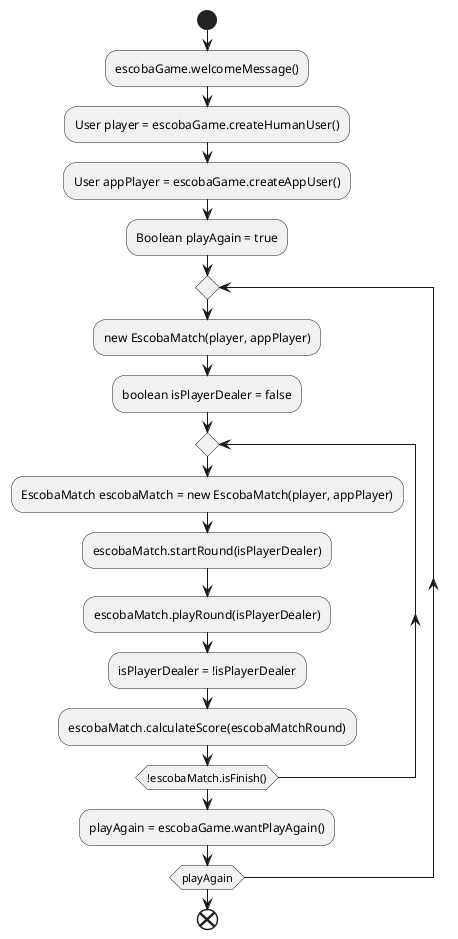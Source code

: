 @startuml

start
:escobaGame.welcomeMessage();
:User player = escobaGame.createHumanUser();
:User appPlayer = escobaGame.createAppUser();
:Boolean playAgain = true;
repeat
    :new EscobaMatch(player, appPlayer);
    :boolean isPlayerDealer = false;
    repeat
        :EscobaMatch escobaMatch = new EscobaMatch(player, appPlayer);
        :escobaMatch.startRound(isPlayerDealer);
        :escobaMatch.playRound(isPlayerDealer);
        :isPlayerDealer = !isPlayerDealer;
        :escobaMatch.calculateScore(escobaMatchRound);
    repeat while (!escobaMatch.isFinish())
    :playAgain = escobaGame.wantPlayAgain();
repeat while (playAgain)
end

@enduml